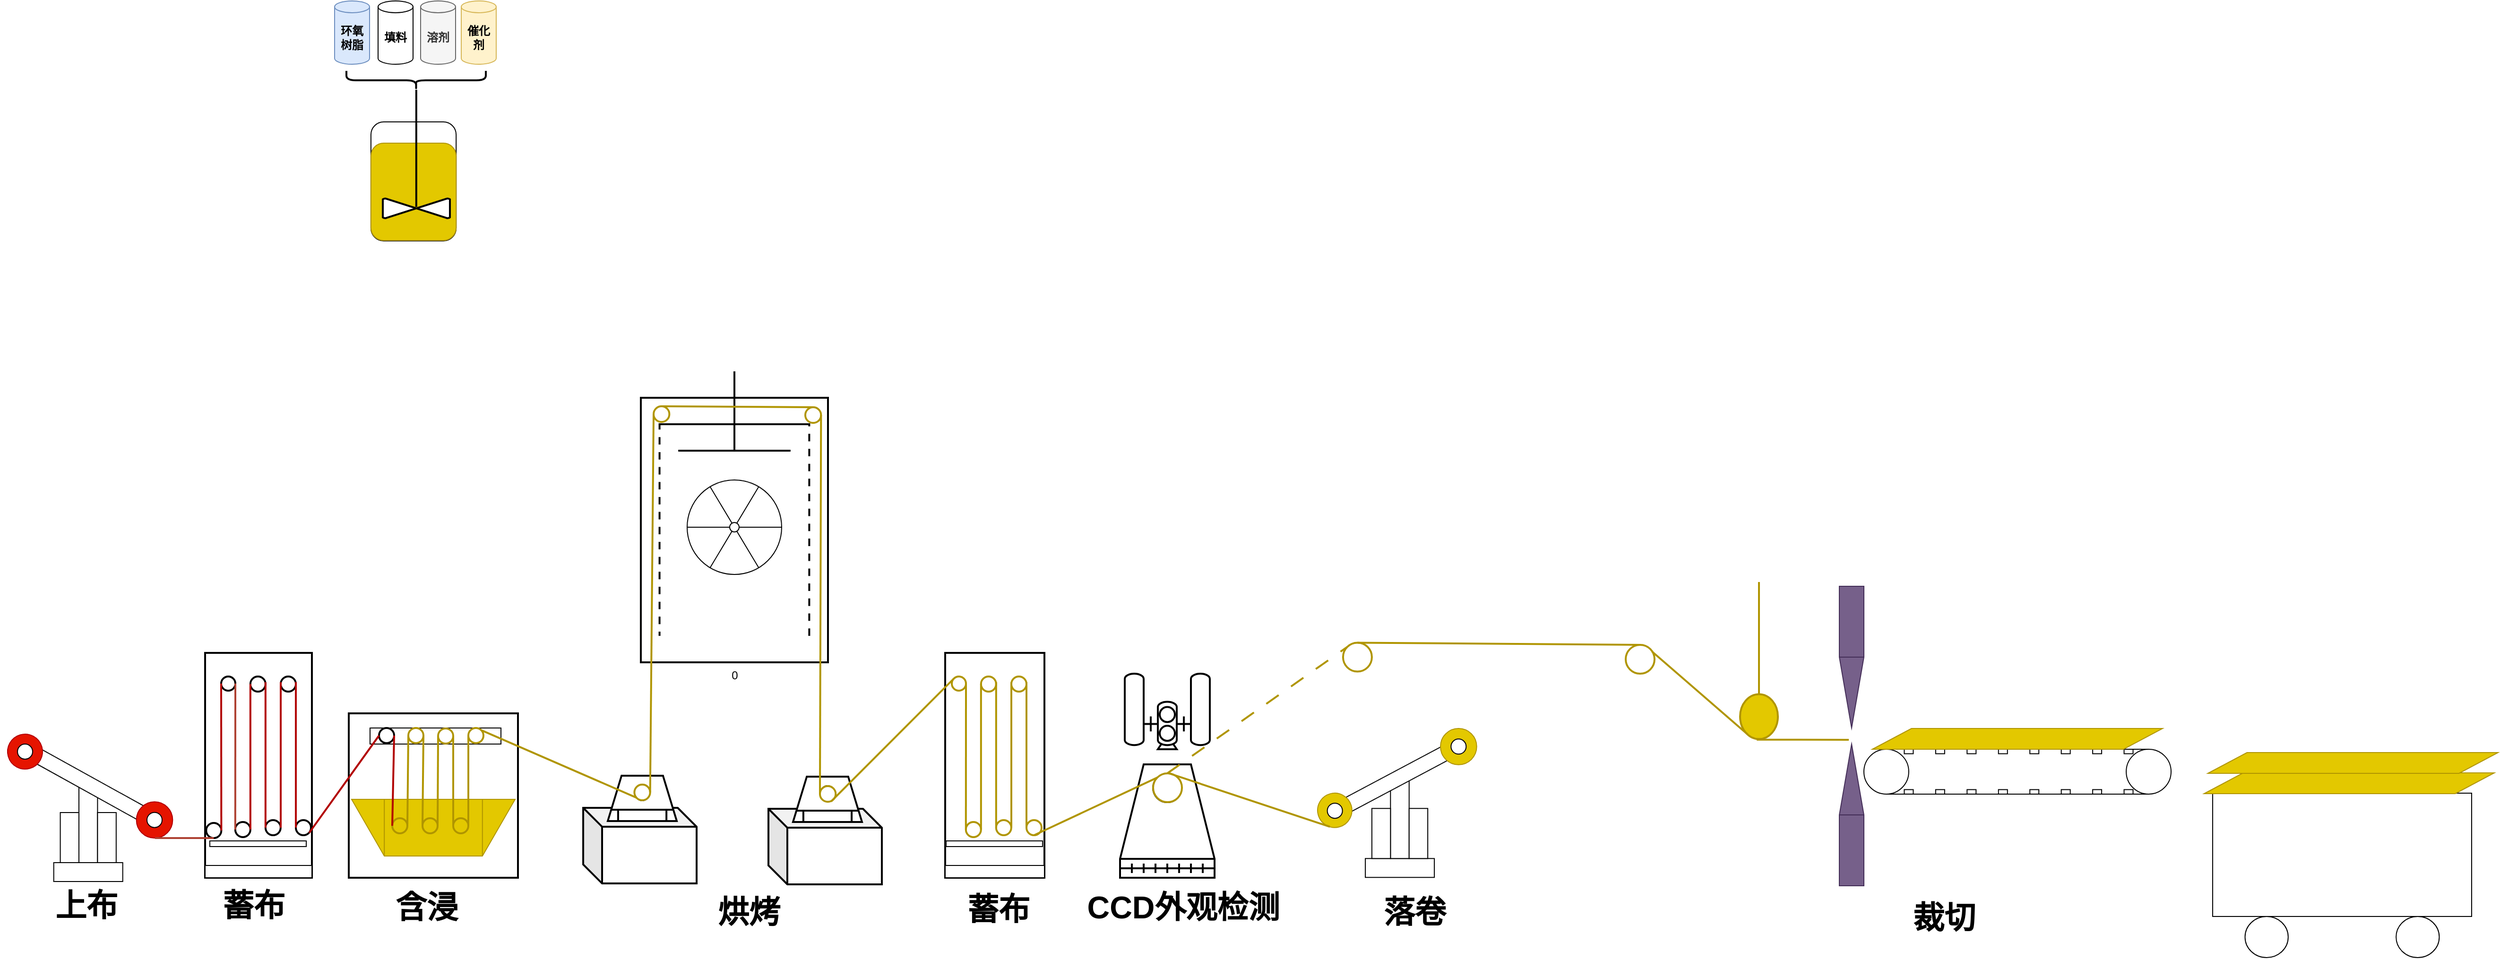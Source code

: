 <mxfile version="27.1.4">
  <diagram name="第 1 页" id="NM45Fy-Pm7l9fKpPG5w4">
    <mxGraphModel dx="2485" dy="2230" grid="0" gridSize="10" guides="1" tooltips="1" connect="1" arrows="1" fold="1" page="0" pageScale="1" pageWidth="900" pageHeight="1600" math="0" shadow="0">
      <root>
        <mxCell id="0" />
        <mxCell id="1" parent="0" />
        <mxCell id="Wi9fWY7tMc1d5rnaZym0-82" value="" style="verticalLabelPosition=bottom;verticalAlign=top;html=1;shape=mxgraph.basic.rect;fillColor2=none;strokeWidth=2;size=20;indent=5;" vertex="1" parent="1">
          <mxGeometry x="379" y="286" width="179" height="174" as="geometry" />
        </mxCell>
        <mxCell id="Wi9fWY7tMc1d5rnaZym0-72" value="" style="rounded=1;whiteSpace=wrap;html=1;direction=south;" vertex="1" parent="1">
          <mxGeometry x="402.45" y="-340" width="90.14" height="126" as="geometry" />
        </mxCell>
        <mxCell id="Wi9fWY7tMc1d5rnaZym0-1" value="&lt;b&gt;环氧树脂&lt;/b&gt;" style="shape=cylinder3;whiteSpace=wrap;html=1;boundedLbl=1;backgroundOutline=1;size=6.229;fillColor=#dae8fc;strokeColor=#6c8ebf;" vertex="1" parent="1">
          <mxGeometry x="364" y="-468" width="37" height="67" as="geometry" />
        </mxCell>
        <mxCell id="Wi9fWY7tMc1d5rnaZym0-13" value="&lt;b&gt;填料&lt;/b&gt;" style="shape=cylinder3;whiteSpace=wrap;html=1;boundedLbl=1;backgroundOutline=1;size=6.229;" vertex="1" parent="1">
          <mxGeometry x="410" y="-468" width="37" height="67" as="geometry" />
        </mxCell>
        <mxCell id="Wi9fWY7tMc1d5rnaZym0-14" value="&lt;b&gt;溶剂&lt;/b&gt;" style="shape=cylinder3;whiteSpace=wrap;html=1;boundedLbl=1;backgroundOutline=1;size=6.229;fillColor=#f5f5f5;strokeColor=#666666;fontColor=#333333;" vertex="1" parent="1">
          <mxGeometry x="455" y="-468" width="37" height="67" as="geometry" />
        </mxCell>
        <mxCell id="Wi9fWY7tMc1d5rnaZym0-15" value="&lt;b&gt;催化剂&lt;/b&gt;" style="shape=cylinder3;whiteSpace=wrap;html=1;boundedLbl=1;backgroundOutline=1;size=6.229;fillColor=#fff2cc;strokeColor=#d6b656;" vertex="1" parent="1">
          <mxGeometry x="498" y="-468" width="37" height="67" as="geometry" />
        </mxCell>
        <mxCell id="Wi9fWY7tMc1d5rnaZym0-23" value="" style="shape=curlyBracket;whiteSpace=wrap;html=1;rounded=1;labelPosition=left;verticalLabelPosition=middle;align=right;verticalAlign=middle;direction=north;strokeWidth=2;" vertex="1" parent="1">
          <mxGeometry x="376.5" y="-394" width="147.5" height="20" as="geometry" />
        </mxCell>
        <mxCell id="Wi9fWY7tMc1d5rnaZym0-24" value="" style="rounded=0;whiteSpace=wrap;html=1;" vertex="1" parent="1">
          <mxGeometry x="66.86" y="444" width="73" height="20" as="geometry" />
        </mxCell>
        <mxCell id="Wi9fWY7tMc1d5rnaZym0-25" value="" style="rounded=0;whiteSpace=wrap;html=1;" vertex="1" parent="1">
          <mxGeometry x="93.5" y="358" width="19.71" height="86" as="geometry" />
        </mxCell>
        <mxCell id="Wi9fWY7tMc1d5rnaZym0-29" value="" style="verticalLabelPosition=bottom;verticalAlign=top;html=1;shape=mxgraph.basic.plaque;dx=6;whiteSpace=wrap;rotation=29;" vertex="1" parent="1">
          <mxGeometry x="27" y="355" width="161.41" height="16" as="geometry" />
        </mxCell>
        <mxCell id="Wi9fWY7tMc1d5rnaZym0-30" value="" style="ellipse;whiteSpace=wrap;html=1;aspect=fixed;rotation=0;fillColor=#e51400;fontColor=#ffffff;strokeColor=#B20000;" vertex="1" parent="1">
          <mxGeometry x="154.32" y="379.66" width="38.34" height="38.34" as="geometry" />
        </mxCell>
        <mxCell id="Wi9fWY7tMc1d5rnaZym0-34" value="" style="ellipse;whiteSpace=wrap;html=1;aspect=fixed;rotation=29;fillColor=#e51400;fontColor=#ffffff;strokeColor=#B20000;" vertex="1" parent="1">
          <mxGeometry x="18" y="308" width="37" height="37" as="geometry" />
        </mxCell>
        <mxCell id="Wi9fWY7tMc1d5rnaZym0-35" value="" style="rounded=0;whiteSpace=wrap;html=1;" vertex="1" parent="1">
          <mxGeometry x="113.21" y="391" width="19.71" height="53" as="geometry" />
        </mxCell>
        <mxCell id="Wi9fWY7tMc1d5rnaZym0-36" value="" style="rounded=0;whiteSpace=wrap;html=1;" vertex="1" parent="1">
          <mxGeometry x="73.79" y="391" width="19.71" height="53" as="geometry" />
        </mxCell>
        <mxCell id="Wi9fWY7tMc1d5rnaZym0-37" value="" style="rounded=0;whiteSpace=wrap;html=1;strokeWidth=2;" vertex="1" parent="1">
          <mxGeometry x="227" y="222" width="113" height="238" as="geometry" />
        </mxCell>
        <mxCell id="Wi9fWY7tMc1d5rnaZym0-38" value="" style="ellipse;whiteSpace=wrap;html=1;aspect=fixed;strokeWidth=2;" vertex="1" parent="1">
          <mxGeometry x="244" y="247" width="15" height="15" as="geometry" />
        </mxCell>
        <mxCell id="Wi9fWY7tMc1d5rnaZym0-41" value="" style="ellipse;whiteSpace=wrap;html=1;aspect=fixed;strokeWidth=2;" vertex="1" parent="1">
          <mxGeometry x="228.16" y="402" width="16" height="16" as="geometry" />
        </mxCell>
        <mxCell id="Wi9fWY7tMc1d5rnaZym0-42" value="" style="ellipse;whiteSpace=wrap;html=1;aspect=fixed;strokeWidth=2;" vertex="1" parent="1">
          <mxGeometry x="258.91" y="401" width="16" height="16" as="geometry" />
        </mxCell>
        <mxCell id="Wi9fWY7tMc1d5rnaZym0-47" value="" style="endArrow=none;html=1;rounded=0;entryX=0.5;entryY=1;entryDx=0;entryDy=0;fillColor=#fad9d5;strokeColor=#ae4132;strokeWidth=2;" edge="1" parent="1" target="Wi9fWY7tMc1d5rnaZym0-41">
          <mxGeometry width="50" height="50" relative="1" as="geometry">
            <mxPoint x="174" y="418" as="sourcePoint" />
            <mxPoint x="245.5" y="418" as="targetPoint" />
          </mxGeometry>
        </mxCell>
        <mxCell id="Wi9fWY7tMc1d5rnaZym0-49" value="" style="endArrow=none;html=1;rounded=0;exitX=1;exitY=0.5;exitDx=0;exitDy=0;entryX=0;entryY=0.5;entryDx=0;entryDy=0;fillColor=#e51400;strokeColor=#B20000;strokeWidth=2;" edge="1" parent="1" source="Wi9fWY7tMc1d5rnaZym0-41" target="Wi9fWY7tMc1d5rnaZym0-38">
          <mxGeometry width="50" height="50" relative="1" as="geometry">
            <mxPoint x="329" y="344" as="sourcePoint" />
            <mxPoint x="379" y="294" as="targetPoint" />
          </mxGeometry>
        </mxCell>
        <mxCell id="Wi9fWY7tMc1d5rnaZym0-52" value="" style="endArrow=none;html=1;rounded=0;entryX=1;entryY=0.5;entryDx=0;entryDy=0;exitX=0;exitY=0.5;exitDx=0;exitDy=0;fillColor=#fad9d5;strokeColor=#ae4132;strokeWidth=2;" edge="1" parent="1" source="Wi9fWY7tMc1d5rnaZym0-42" target="Wi9fWY7tMc1d5rnaZym0-38">
          <mxGeometry width="50" height="50" relative="1" as="geometry">
            <mxPoint x="329" y="344" as="sourcePoint" />
            <mxPoint x="379" y="294" as="targetPoint" />
          </mxGeometry>
        </mxCell>
        <mxCell id="Wi9fWY7tMc1d5rnaZym0-53" value="" style="ellipse;whiteSpace=wrap;html=1;aspect=fixed;strokeWidth=2;" vertex="1" parent="1">
          <mxGeometry x="274.91" y="247" width="16" height="16" as="geometry" />
        </mxCell>
        <mxCell id="Wi9fWY7tMc1d5rnaZym0-55" value="" style="ellipse;whiteSpace=wrap;html=1;aspect=fixed;" vertex="1" parent="1">
          <mxGeometry x="165.49" y="390.83" width="16" height="16" as="geometry" />
        </mxCell>
        <mxCell id="Wi9fWY7tMc1d5rnaZym0-56" value="" style="ellipse;whiteSpace=wrap;html=1;aspect=fixed;" vertex="1" parent="1">
          <mxGeometry x="28.5" y="318.5" width="16" height="16" as="geometry" />
        </mxCell>
        <mxCell id="Wi9fWY7tMc1d5rnaZym0-59" value="" style="endArrow=none;html=1;rounded=0;entryX=1;entryY=0.5;entryDx=0;entryDy=0;exitX=0;exitY=0.5;exitDx=0;exitDy=0;fillColor=#e51400;strokeColor=#B20000;strokeWidth=2;" edge="1" parent="1">
          <mxGeometry width="50" height="50" relative="1" as="geometry">
            <mxPoint x="274.91" y="408.83" as="sourcePoint" />
            <mxPoint x="274.91" y="254.83" as="targetPoint" />
          </mxGeometry>
        </mxCell>
        <mxCell id="Wi9fWY7tMc1d5rnaZym0-60" value="" style="ellipse;whiteSpace=wrap;html=1;aspect=fixed;strokeWidth=2;" vertex="1" parent="1">
          <mxGeometry x="290.91" y="399" width="16" height="16" as="geometry" />
        </mxCell>
        <mxCell id="Wi9fWY7tMc1d5rnaZym0-61" value="" style="endArrow=none;html=1;rounded=0;entryX=1;entryY=0.5;entryDx=0;entryDy=0;exitX=0;exitY=0.5;exitDx=0;exitDy=0;fillColor=#e51400;strokeColor=#B20000;strokeWidth=2;" edge="1" parent="1">
          <mxGeometry width="50" height="50" relative="1" as="geometry">
            <mxPoint x="290.91" y="407" as="sourcePoint" />
            <mxPoint x="290.91" y="253" as="targetPoint" />
          </mxGeometry>
        </mxCell>
        <mxCell id="Wi9fWY7tMc1d5rnaZym0-62" value="" style="ellipse;whiteSpace=wrap;html=1;aspect=fixed;strokeWidth=2;" vertex="1" parent="1">
          <mxGeometry x="307" y="247" width="16" height="16" as="geometry" />
        </mxCell>
        <mxCell id="Wi9fWY7tMc1d5rnaZym0-63" value="" style="endArrow=none;html=1;rounded=0;entryX=1;entryY=0.5;entryDx=0;entryDy=0;exitX=0;exitY=0.5;exitDx=0;exitDy=0;fillColor=#e51400;strokeColor=#B20000;strokeWidth=2;" edge="1" parent="1">
          <mxGeometry width="50" height="50" relative="1" as="geometry">
            <mxPoint x="307" y="407" as="sourcePoint" />
            <mxPoint x="307" y="253" as="targetPoint" />
          </mxGeometry>
        </mxCell>
        <mxCell id="Wi9fWY7tMc1d5rnaZym0-64" value="" style="ellipse;whiteSpace=wrap;html=1;aspect=fixed;strokeWidth=2;" vertex="1" parent="1">
          <mxGeometry x="323" y="399" width="16" height="16" as="geometry" />
        </mxCell>
        <mxCell id="Wi9fWY7tMc1d5rnaZym0-65" value="" style="endArrow=none;html=1;rounded=0;entryX=1;entryY=0.5;entryDx=0;entryDy=0;exitX=0;exitY=0.5;exitDx=0;exitDy=0;fillColor=#e51400;strokeColor=#B20000;strokeWidth=2;" edge="1" parent="1">
          <mxGeometry width="50" height="50" relative="1" as="geometry">
            <mxPoint x="323" y="406.83" as="sourcePoint" />
            <mxPoint x="323" y="252.83" as="targetPoint" />
          </mxGeometry>
        </mxCell>
        <mxCell id="Wi9fWY7tMc1d5rnaZym0-66" value="" style="rounded=0;whiteSpace=wrap;html=1;" vertex="1" parent="1">
          <mxGeometry x="232" y="421" width="102" height="6" as="geometry" />
        </mxCell>
        <mxCell id="Wi9fWY7tMc1d5rnaZym0-67" value="" style="rounded=0;whiteSpace=wrap;html=1;" vertex="1" parent="1">
          <mxGeometry x="227" y="447" width="113" height="13" as="geometry" />
        </mxCell>
        <mxCell id="Wi9fWY7tMc1d5rnaZym0-73" value="" style="rounded=1;whiteSpace=wrap;html=1;direction=south;fillColor=#e3c800;fontColor=#000000;strokeColor=#B09500;" vertex="1" parent="1">
          <mxGeometry x="402.45" y="-317.5" width="90.14" height="103" as="geometry" />
        </mxCell>
        <mxCell id="Wi9fWY7tMc1d5rnaZym0-20" value="" style="verticalLabelPosition=bottom;verticalAlign=top;html=1;shape=mxgraph.flowchart.collate;direction=south;strokeWidth=2;" vertex="1" parent="1">
          <mxGeometry x="415.02" y="-259" width="71" height="21" as="geometry" />
        </mxCell>
        <mxCell id="Wi9fWY7tMc1d5rnaZym0-17" value="" style="line;strokeWidth=2;direction=south;html=1;" vertex="1" parent="1">
          <mxGeometry x="445.25" y="-374" width="10.34" height="124" as="geometry" />
        </mxCell>
        <mxCell id="Wi9fWY7tMc1d5rnaZym0-81" value="" style="verticalLabelPosition=bottom;align=center;dashed=0;html=1;verticalAlign=top;shape=mxgraph.pid.crushers_grinding.crusher;fillColor=#e3c800;fontColor=#000000;strokeColor=#B09500;" vertex="1" parent="1">
          <mxGeometry x="382" y="377" width="173" height="60" as="geometry" />
        </mxCell>
        <mxCell id="Wi9fWY7tMc1d5rnaZym0-83" value="" style="verticalLabelPosition=bottom;verticalAlign=top;html=1;shape=mxgraph.basic.rect;fillColor2=none;strokeWidth=1;size=20;indent=5;" vertex="1" parent="1">
          <mxGeometry x="401.5" y="301.5" width="138.5" height="17" as="geometry" />
        </mxCell>
        <mxCell id="Wi9fWY7tMc1d5rnaZym0-84" value="" style="ellipse;whiteSpace=wrap;html=1;aspect=fixed;strokeWidth=2;" vertex="1" parent="1">
          <mxGeometry x="411" y="301.5" width="16" height="16" as="geometry" />
        </mxCell>
        <mxCell id="Wi9fWY7tMc1d5rnaZym0-85" value="" style="ellipse;whiteSpace=wrap;html=1;aspect=fixed;strokeWidth=2;strokeColor=light-dark(#b09500, #ededed);align=center;verticalAlign=middle;fontFamily=Helvetica;fontSize=12;fontColor=default;fillColor=default;" vertex="1" parent="1">
          <mxGeometry x="442" y="301.5" width="16" height="16" as="geometry" />
        </mxCell>
        <mxCell id="Wi9fWY7tMc1d5rnaZym0-87" value="" style="ellipse;whiteSpace=wrap;html=1;aspect=fixed;strokeWidth=2;strokeColor=light-dark(#b09500, #ededed);" vertex="1" parent="1">
          <mxGeometry x="473.5" y="302" width="16" height="16" as="geometry" />
        </mxCell>
        <mxCell id="Wi9fWY7tMc1d5rnaZym0-88" value="" style="ellipse;whiteSpace=wrap;html=1;aspect=fixed;strokeWidth=2;fillColor=default;strokeColor=light-dark(#b09500, #ededed);align=center;verticalAlign=middle;fontFamily=Helvetica;fontSize=12;fontColor=default;" vertex="1" parent="1">
          <mxGeometry x="505.5" y="301.5" width="16" height="16" as="geometry" />
        </mxCell>
        <mxCell id="Wi9fWY7tMc1d5rnaZym0-89" value="" style="endArrow=none;html=1;rounded=0;exitX=0.975;exitY=0.8;exitDx=0;exitDy=0;entryX=0;entryY=0.5;entryDx=0;entryDy=0;exitPerimeter=0;fillColor=#e51400;strokeColor=#B20000;strokeWidth=2;" edge="1" parent="1" source="Wi9fWY7tMc1d5rnaZym0-37" target="Wi9fWY7tMc1d5rnaZym0-84">
          <mxGeometry width="50" height="50" relative="1" as="geometry">
            <mxPoint x="534" y="297" as="sourcePoint" />
            <mxPoint x="584" y="247" as="targetPoint" />
          </mxGeometry>
        </mxCell>
        <mxCell id="Wi9fWY7tMc1d5rnaZym0-90" value="" style="ellipse;whiteSpace=wrap;html=1;aspect=fixed;fillColor=#e3c800;fontColor=#000000;strokeColor=#B09500;strokeWidth=2;" vertex="1" parent="1">
          <mxGeometry x="425" y="397" width="16" height="16" as="geometry" />
        </mxCell>
        <mxCell id="Wi9fWY7tMc1d5rnaZym0-91" value="" style="endArrow=none;html=1;rounded=0;entryX=1;entryY=0.5;entryDx=0;entryDy=0;fillColor=#e51400;strokeColor=#B20000;strokeWidth=2;" edge="1" parent="1" target="Wi9fWY7tMc1d5rnaZym0-84">
          <mxGeometry width="50" height="50" relative="1" as="geometry">
            <mxPoint x="425" y="405" as="sourcePoint" />
            <mxPoint x="444" y="328" as="targetPoint" />
          </mxGeometry>
        </mxCell>
        <mxCell id="Wi9fWY7tMc1d5rnaZym0-92" value="" style="endArrow=none;html=1;rounded=0;entryX=0;entryY=0.5;entryDx=0;entryDy=0;exitX=1;exitY=0.5;exitDx=0;exitDy=0;fillColor=#e3c800;strokeColor=#B09500;strokeWidth=2;" edge="1" parent="1" source="Wi9fWY7tMc1d5rnaZym0-90" target="Wi9fWY7tMc1d5rnaZym0-85">
          <mxGeometry width="50" height="50" relative="1" as="geometry">
            <mxPoint x="422" y="452" as="sourcePoint" />
            <mxPoint x="424" y="353" as="targetPoint" />
          </mxGeometry>
        </mxCell>
        <mxCell id="Wi9fWY7tMc1d5rnaZym0-93" value="" style="ellipse;whiteSpace=wrap;html=1;aspect=fixed;fillColor=#e3c800;fontColor=#000000;strokeColor=#B09500;strokeWidth=2;" vertex="1" parent="1">
          <mxGeometry x="457" y="397" width="16" height="16" as="geometry" />
        </mxCell>
        <mxCell id="Wi9fWY7tMc1d5rnaZym0-94" value="" style="endArrow=none;html=1;rounded=0;entryX=0;entryY=0.5;entryDx=0;entryDy=0;exitX=1;exitY=0.5;exitDx=0;exitDy=0;fillColor=#e3c800;strokeColor=#B09500;strokeWidth=2;" edge="1" parent="1">
          <mxGeometry width="50" height="50" relative="1" as="geometry">
            <mxPoint x="457" y="404" as="sourcePoint" />
            <mxPoint x="458" y="309" as="targetPoint" />
          </mxGeometry>
        </mxCell>
        <mxCell id="Wi9fWY7tMc1d5rnaZym0-95" value="" style="endArrow=none;html=1;rounded=0;entryX=0;entryY=0.5;entryDx=0;entryDy=0;exitX=1;exitY=0.5;exitDx=0;exitDy=0;fillColor=#e3c800;strokeColor=#B09500;strokeWidth=2;" edge="1" parent="1" source="Wi9fWY7tMc1d5rnaZym0-93" target="Wi9fWY7tMc1d5rnaZym0-87">
          <mxGeometry width="50" height="50" relative="1" as="geometry">
            <mxPoint x="473.5" y="405" as="sourcePoint" />
            <mxPoint x="474.5" y="310" as="targetPoint" />
          </mxGeometry>
        </mxCell>
        <mxCell id="Wi9fWY7tMc1d5rnaZym0-96" value="" style="ellipse;whiteSpace=wrap;html=1;aspect=fixed;fillColor=#e3c800;fontColor=#000000;strokeColor=#B09500;strokeWidth=2;" vertex="1" parent="1">
          <mxGeometry x="489.5" y="397" width="16" height="16" as="geometry" />
        </mxCell>
        <mxCell id="Wi9fWY7tMc1d5rnaZym0-97" value="" style="endArrow=none;html=1;rounded=0;exitX=0;exitY=0.5;exitDx=0;exitDy=0;fillColor=#e3c800;strokeColor=#B09500;strokeWidth=2;entryX=1;entryY=0.5;entryDx=0;entryDy=0;" edge="1" parent="1" source="Wi9fWY7tMc1d5rnaZym0-96" target="Wi9fWY7tMc1d5rnaZym0-87">
          <mxGeometry width="50" height="50" relative="1" as="geometry">
            <mxPoint x="489.5" y="403" as="sourcePoint" />
            <mxPoint x="490" y="309" as="targetPoint" />
          </mxGeometry>
        </mxCell>
        <mxCell id="Wi9fWY7tMc1d5rnaZym0-98" value="" style="endArrow=none;html=1;rounded=0;exitX=1;exitY=0.5;exitDx=0;exitDy=0;fillColor=#e3c800;strokeColor=#B09500;strokeWidth=2;entryX=0;entryY=0.5;entryDx=0;entryDy=0;" edge="1" parent="1" source="Wi9fWY7tMc1d5rnaZym0-96" target="Wi9fWY7tMc1d5rnaZym0-88">
          <mxGeometry width="50" height="50" relative="1" as="geometry">
            <mxPoint x="508" y="403" as="sourcePoint" />
            <mxPoint x="508" y="308" as="targetPoint" />
          </mxGeometry>
        </mxCell>
        <mxCell id="Wi9fWY7tMc1d5rnaZym0-104" value="" style="shape=cube;whiteSpace=wrap;html=1;boundedLbl=1;backgroundOutline=1;darkOpacity=0.05;darkOpacity2=0.1;strokeWidth=2;" vertex="1" parent="1">
          <mxGeometry x="627.02" y="386" width="120" height="80" as="geometry" />
        </mxCell>
        <mxCell id="Wi9fWY7tMc1d5rnaZym0-103" value="" style="shape=mxgraph.pid.shaping_machines.pelletizing_disc;html=1;pointerEvents=1;align=center;verticalLabelPosition=bottom;verticalAlign=top;dashed=0;strokeWidth=2;" vertex="1" parent="1">
          <mxGeometry x="653.02" y="352" width="73" height="48" as="geometry" />
        </mxCell>
        <mxCell id="Wi9fWY7tMc1d5rnaZym0-105" value="" style="endArrow=none;html=1;rounded=0;exitX=1;exitY=0;exitDx=0;exitDy=0;entryX=0.429;entryY=0.493;entryDx=0;entryDy=0;entryPerimeter=0;strokeWidth=2;fillColor=#e3c800;strokeColor=#B09500;" edge="1" parent="1" source="Wi9fWY7tMc1d5rnaZym0-88" target="Wi9fWY7tMc1d5rnaZym0-103">
          <mxGeometry width="50" height="50" relative="1" as="geometry">
            <mxPoint x="598" y="331" as="sourcePoint" />
            <mxPoint x="648" y="281" as="targetPoint" />
          </mxGeometry>
        </mxCell>
        <mxCell id="Wi9fWY7tMc1d5rnaZym0-106" value="" style="ellipse;whiteSpace=wrap;html=1;aspect=fixed;strokeWidth=2;fillColor=default;strokeColor=light-dark(#b09500, #ededed);align=center;verticalAlign=middle;fontFamily=Helvetica;fontSize=12;fontColor=default;" vertex="1" parent="1">
          <mxGeometry x="681.19" y="361.34" width="16.66" height="16.66" as="geometry" />
        </mxCell>
        <mxCell id="Wi9fWY7tMc1d5rnaZym0-107" value="0" style="shape=mxgraph.pid.centrifuges.centrifuge_(pusher);html=1;pointerEvents=1;align=center;verticalLabelPosition=bottom;verticalAlign=top;dashed=0;direction=south;strokeWidth=2;" vertex="1" parent="1">
          <mxGeometry x="688" y="-76" width="198" height="308" as="geometry" />
        </mxCell>
        <mxCell id="Wi9fWY7tMc1d5rnaZym0-111" value="" style="shape=cube;whiteSpace=wrap;html=1;boundedLbl=1;backgroundOutline=1;darkOpacity=0.05;darkOpacity2=0.1;strokeWidth=2;" vertex="1" parent="1">
          <mxGeometry x="823" y="387" width="120" height="80" as="geometry" />
        </mxCell>
        <mxCell id="Wi9fWY7tMc1d5rnaZym0-112" value="" style="shape=mxgraph.pid.shaping_machines.pelletizing_disc;html=1;pointerEvents=1;align=center;verticalLabelPosition=bottom;verticalAlign=top;dashed=0;strokeWidth=2;" vertex="1" parent="1">
          <mxGeometry x="849" y="353" width="73" height="48" as="geometry" />
        </mxCell>
        <mxCell id="Wi9fWY7tMc1d5rnaZym0-113" value="" style="ellipse;whiteSpace=wrap;html=1;aspect=fixed;strokeWidth=2;fillColor=default;strokeColor=light-dark(#b09500, #ededed);align=center;verticalAlign=middle;fontFamily=Helvetica;fontSize=12;fontColor=default;" vertex="1" parent="1">
          <mxGeometry x="877.5" y="363" width="16.66" height="16.66" as="geometry" />
        </mxCell>
        <mxCell id="Wi9fWY7tMc1d5rnaZym0-115" value="" style="ellipse;whiteSpace=wrap;html=1;aspect=fixed;strokeWidth=2;fillColor=default;strokeColor=light-dark(#b09500, #ededed);align=center;verticalAlign=middle;fontFamily=Helvetica;fontSize=12;fontColor=default;" vertex="1" parent="1">
          <mxGeometry x="701.52" y="-39" width="16.66" height="16.66" as="geometry" />
        </mxCell>
        <mxCell id="Wi9fWY7tMc1d5rnaZym0-116" value="" style="ellipse;whiteSpace=wrap;html=1;aspect=fixed;strokeWidth=2;fillColor=default;strokeColor=light-dark(#b09500, #ededed);align=center;verticalAlign=middle;fontFamily=Helvetica;fontSize=12;fontColor=default;" vertex="1" parent="1">
          <mxGeometry x="862" y="-38" width="16.66" height="16.66" as="geometry" />
        </mxCell>
        <mxCell id="Wi9fWY7tMc1d5rnaZym0-117" value="" style="endArrow=none;html=1;rounded=0;entryX=0;entryY=0.5;entryDx=0;entryDy=0;exitX=1;exitY=0.5;exitDx=0;exitDy=0;strokeWidth=2;fillColor=#e3c800;strokeColor=#B09500;" edge="1" parent="1" source="Wi9fWY7tMc1d5rnaZym0-106" target="Wi9fWY7tMc1d5rnaZym0-115">
          <mxGeometry width="50" height="50" relative="1" as="geometry">
            <mxPoint x="671" y="159" as="sourcePoint" />
            <mxPoint x="681.52" y="-30.67" as="targetPoint" />
          </mxGeometry>
        </mxCell>
        <mxCell id="Wi9fWY7tMc1d5rnaZym0-118" value="" style="shape=mxgraph.pid.feeders.proportional_feeder_(rotary_valve);html=1;pointerEvents=1;align=center;verticalLabelPosition=bottom;verticalAlign=top;dashed=0;" vertex="1" parent="1">
          <mxGeometry x="737" y="39" width="100" height="100" as="geometry" />
        </mxCell>
        <mxCell id="Wi9fWY7tMc1d5rnaZym0-119" value="" style="endArrow=none;html=1;rounded=0;exitX=0.124;exitY=0.912;exitDx=0;exitDy=0;exitPerimeter=0;strokeWidth=2;fillColor=#e3c800;strokeColor=#B09500;entryX=0.5;entryY=0;entryDx=0;entryDy=0;" edge="1" parent="1" target="Wi9fWY7tMc1d5rnaZym0-116">
          <mxGeometry width="50" height="50" relative="1" as="geometry">
            <mxPoint x="709.996" y="-38.998" as="sourcePoint" />
            <mxPoint x="900" y="-37" as="targetPoint" />
          </mxGeometry>
        </mxCell>
        <mxCell id="Wi9fWY7tMc1d5rnaZym0-121" value="" style="endArrow=none;html=1;rounded=0;entryX=1;entryY=0.5;entryDx=0;entryDy=0;strokeWidth=2;exitX=0;exitY=0.5;exitDx=0;exitDy=0;fillColor=#e3c800;strokeColor=#B09500;" edge="1" parent="1" source="Wi9fWY7tMc1d5rnaZym0-113" target="Wi9fWY7tMc1d5rnaZym0-116">
          <mxGeometry width="50" height="50" relative="1" as="geometry">
            <mxPoint x="875" y="260" as="sourcePoint" />
            <mxPoint x="951" y="88" as="targetPoint" />
          </mxGeometry>
        </mxCell>
        <mxCell id="Wi9fWY7tMc1d5rnaZym0-122" value="" style="rounded=0;whiteSpace=wrap;html=1;strokeWidth=2;" vertex="1" parent="1">
          <mxGeometry x="1010" y="222" width="105" height="238" as="geometry" />
        </mxCell>
        <mxCell id="Wi9fWY7tMc1d5rnaZym0-123" value="" style="ellipse;whiteSpace=wrap;html=1;aspect=fixed;strokeWidth=2;strokeColor=light-dark(#b09500, #ededed);align=center;verticalAlign=middle;fontFamily=Helvetica;fontSize=12;fontColor=default;fillColor=default;" vertex="1" parent="1">
          <mxGeometry x="1017" y="247" width="15" height="15" as="geometry" />
        </mxCell>
        <mxCell id="Wi9fWY7tMc1d5rnaZym0-125" value="" style="ellipse;whiteSpace=wrap;html=1;aspect=fixed;strokeWidth=2;strokeColor=light-dark(#b09500, #ededed);align=center;verticalAlign=middle;fontFamily=Helvetica;fontSize=12;fontColor=default;fillColor=default;" vertex="1" parent="1">
          <mxGeometry x="1031.91" y="401" width="16" height="16" as="geometry" />
        </mxCell>
        <mxCell id="Wi9fWY7tMc1d5rnaZym0-127" value="" style="endArrow=none;html=1;rounded=0;entryX=1;entryY=0.5;entryDx=0;entryDy=0;exitX=0;exitY=0.5;exitDx=0;exitDy=0;fillColor=#e3c800;strokeColor=#B09500;strokeWidth=2;" edge="1" parent="1" source="Wi9fWY7tMc1d5rnaZym0-125" target="Wi9fWY7tMc1d5rnaZym0-123">
          <mxGeometry width="50" height="50" relative="1" as="geometry">
            <mxPoint x="1102" y="344" as="sourcePoint" />
            <mxPoint x="1152" y="294" as="targetPoint" />
          </mxGeometry>
        </mxCell>
        <mxCell id="Wi9fWY7tMc1d5rnaZym0-128" value="" style="ellipse;whiteSpace=wrap;html=1;aspect=fixed;strokeWidth=2;strokeColor=light-dark(#b09500, #ededed);align=center;verticalAlign=middle;fontFamily=Helvetica;fontSize=12;fontColor=default;fillColor=default;" vertex="1" parent="1">
          <mxGeometry x="1047.91" y="247" width="16" height="16" as="geometry" />
        </mxCell>
        <mxCell id="Wi9fWY7tMc1d5rnaZym0-129" value="" style="endArrow=none;html=1;rounded=0;entryX=1;entryY=0.5;entryDx=0;entryDy=0;exitX=0;exitY=0.5;exitDx=0;exitDy=0;fillColor=#e3c800;strokeColor=#B09500;strokeWidth=2;" edge="1" parent="1">
          <mxGeometry width="50" height="50" relative="1" as="geometry">
            <mxPoint x="1047.91" y="408.83" as="sourcePoint" />
            <mxPoint x="1047.91" y="254.83" as="targetPoint" />
          </mxGeometry>
        </mxCell>
        <mxCell id="Wi9fWY7tMc1d5rnaZym0-130" value="" style="ellipse;whiteSpace=wrap;html=1;aspect=fixed;strokeWidth=2;strokeColor=light-dark(#b09500, #ededed);align=center;verticalAlign=middle;fontFamily=Helvetica;fontSize=12;fontColor=default;fillColor=default;" vertex="1" parent="1">
          <mxGeometry x="1063.91" y="399" width="16" height="16" as="geometry" />
        </mxCell>
        <mxCell id="Wi9fWY7tMc1d5rnaZym0-131" value="" style="endArrow=none;html=1;rounded=0;entryX=1;entryY=0.5;entryDx=0;entryDy=0;exitX=0;exitY=0.5;exitDx=0;exitDy=0;fillColor=#e3c800;strokeColor=#B09500;strokeWidth=2;" edge="1" parent="1">
          <mxGeometry width="50" height="50" relative="1" as="geometry">
            <mxPoint x="1063.91" y="407" as="sourcePoint" />
            <mxPoint x="1063.91" y="253" as="targetPoint" />
          </mxGeometry>
        </mxCell>
        <mxCell id="Wi9fWY7tMc1d5rnaZym0-132" value="" style="ellipse;whiteSpace=wrap;html=1;aspect=fixed;strokeWidth=2;strokeColor=light-dark(#b09500, #ededed);align=center;verticalAlign=middle;fontFamily=Helvetica;fontSize=12;fontColor=default;fillColor=default;" vertex="1" parent="1">
          <mxGeometry x="1080" y="247" width="16" height="16" as="geometry" />
        </mxCell>
        <mxCell id="Wi9fWY7tMc1d5rnaZym0-133" value="" style="endArrow=none;html=1;rounded=0;entryX=1;entryY=0.5;entryDx=0;entryDy=0;exitX=0;exitY=0.5;exitDx=0;exitDy=0;fillColor=#e3c800;strokeColor=#B09500;strokeWidth=2;" edge="1" parent="1">
          <mxGeometry width="50" height="50" relative="1" as="geometry">
            <mxPoint x="1080" y="407" as="sourcePoint" />
            <mxPoint x="1080" y="253" as="targetPoint" />
          </mxGeometry>
        </mxCell>
        <mxCell id="Wi9fWY7tMc1d5rnaZym0-134" value="" style="ellipse;whiteSpace=wrap;html=1;aspect=fixed;strokeWidth=2;strokeColor=light-dark(#b09500, #ededed);align=center;verticalAlign=middle;fontFamily=Helvetica;fontSize=12;fontColor=default;fillColor=default;" vertex="1" parent="1">
          <mxGeometry x="1096" y="399" width="16" height="16" as="geometry" />
        </mxCell>
        <mxCell id="Wi9fWY7tMc1d5rnaZym0-135" value="" style="endArrow=none;html=1;rounded=0;entryX=1;entryY=0.5;entryDx=0;entryDy=0;exitX=0;exitY=0.5;exitDx=0;exitDy=0;fillColor=#e3c800;strokeColor=#B09500;strokeWidth=2;" edge="1" parent="1">
          <mxGeometry width="50" height="50" relative="1" as="geometry">
            <mxPoint x="1096" y="406.83" as="sourcePoint" />
            <mxPoint x="1096" y="252.83" as="targetPoint" />
          </mxGeometry>
        </mxCell>
        <mxCell id="Wi9fWY7tMc1d5rnaZym0-136" value="" style="rounded=0;whiteSpace=wrap;html=1;" vertex="1" parent="1">
          <mxGeometry x="1011" y="421" width="102" height="6" as="geometry" />
        </mxCell>
        <mxCell id="Wi9fWY7tMc1d5rnaZym0-137" value="" style="rounded=0;whiteSpace=wrap;html=1;" vertex="1" parent="1">
          <mxGeometry x="1010" y="447" width="105" height="13" as="geometry" />
        </mxCell>
        <mxCell id="Wi9fWY7tMc1d5rnaZym0-139" value="" style="endArrow=none;html=1;rounded=0;exitX=0.552;exitY=0.547;exitDx=0;exitDy=0;exitPerimeter=0;entryX=0;entryY=0;entryDx=0;entryDy=0;strokeWidth=2;fillColor=#e3c800;strokeColor=#B09500;" edge="1" parent="1" source="Wi9fWY7tMc1d5rnaZym0-112" target="Wi9fWY7tMc1d5rnaZym0-123">
          <mxGeometry width="50" height="50" relative="1" as="geometry">
            <mxPoint x="928" y="354" as="sourcePoint" />
            <mxPoint x="978" y="304" as="targetPoint" />
          </mxGeometry>
        </mxCell>
        <mxCell id="Wi9fWY7tMc1d5rnaZym0-140" value="" style="verticalLabelPosition=bottom;outlineConnect=0;align=center;dashed=0;html=1;verticalAlign=top;shape=mxgraph.pid.compressors.compressor_and_silencers;pointerEvents=1;strokeWidth=2;" vertex="1" parent="1">
          <mxGeometry x="1200" y="244" width="90" height="80" as="geometry" />
        </mxCell>
        <mxCell id="Wi9fWY7tMc1d5rnaZym0-141" value="" style="verticalLabelPosition=bottom;outlineConnect=0;align=center;dashed=0;html=1;verticalAlign=top;shape=mxgraph.pid.misc.cooling_tower_(dry,_induced_draught);strokeWidth=2;" vertex="1" parent="1">
          <mxGeometry x="1195" y="340" width="100" height="120" as="geometry" />
        </mxCell>
        <mxCell id="Wi9fWY7tMc1d5rnaZym0-147" value="" style="rounded=0;whiteSpace=wrap;html=1;" vertex="1" parent="1">
          <mxGeometry x="1454.509" y="439.649" width="73" height="20" as="geometry" />
        </mxCell>
        <mxCell id="Wi9fWY7tMc1d5rnaZym0-148" value="" style="rounded=0;whiteSpace=wrap;html=1;" vertex="1" parent="1">
          <mxGeometry x="1481.149" y="353.649" width="19.71" height="86" as="geometry" />
        </mxCell>
        <mxCell id="Wi9fWY7tMc1d5rnaZym0-149" value="" style="verticalLabelPosition=bottom;verticalAlign=top;html=1;shape=mxgraph.basic.plaque;dx=6;whiteSpace=wrap;rotation=332;" vertex="1" parent="1">
          <mxGeometry x="1407.729" y="346.999" width="161.41" height="16" as="geometry" />
        </mxCell>
        <mxCell id="Wi9fWY7tMc1d5rnaZym0-150" value="" style="ellipse;whiteSpace=wrap;html=1;aspect=fixed;rotation=0;fillColor=#e3c800;fontColor=#000000;strokeColor=#B09500;" vertex="1" parent="1">
          <mxGeometry x="1533.999" y="301.999" width="38.34" height="38.34" as="geometry" />
        </mxCell>
        <mxCell id="Wi9fWY7tMc1d5rnaZym0-151" value="" style="ellipse;whiteSpace=wrap;html=1;aspect=fixed;rotation=29;fillColor=#e3c800;fontColor=#000000;strokeColor=#B09500;" vertex="1" parent="1">
          <mxGeometry x="1404" y="370.48" width="36.35" height="36.35" as="geometry" />
        </mxCell>
        <mxCell id="Wi9fWY7tMc1d5rnaZym0-152" value="" style="rounded=0;whiteSpace=wrap;html=1;" vertex="1" parent="1">
          <mxGeometry x="1500.859" y="386.649" width="19.71" height="53" as="geometry" />
        </mxCell>
        <mxCell id="Wi9fWY7tMc1d5rnaZym0-153" value="" style="rounded=0;whiteSpace=wrap;html=1;" vertex="1" parent="1">
          <mxGeometry x="1461.439" y="386.649" width="19.71" height="53" as="geometry" />
        </mxCell>
        <mxCell id="Wi9fWY7tMc1d5rnaZym0-154" value="" style="ellipse;whiteSpace=wrap;html=1;aspect=fixed;" vertex="1" parent="1">
          <mxGeometry x="1545.169" y="313.169" width="16" height="16" as="geometry" />
        </mxCell>
        <mxCell id="Wi9fWY7tMc1d5rnaZym0-155" value="" style="ellipse;whiteSpace=wrap;html=1;aspect=fixed;" vertex="1" parent="1">
          <mxGeometry x="1414.299" y="381.099" width="16" height="16" as="geometry" />
        </mxCell>
        <mxCell id="Wi9fWY7tMc1d5rnaZym0-156" value="" style="endArrow=none;html=1;rounded=0;strokeWidth=2;fillColor=#e3c800;strokeColor=#B09500;" edge="1" parent="1">
          <mxGeometry width="50" height="50" relative="1" as="geometry">
            <mxPoint x="1104" y="415" as="sourcePoint" />
            <mxPoint x="1235" y="353.659" as="targetPoint" />
          </mxGeometry>
        </mxCell>
        <mxCell id="Wi9fWY7tMc1d5rnaZym0-157" value="" style="ellipse;whiteSpace=wrap;html=1;aspect=fixed;strokeWidth=2;strokeColor=light-dark(#b09500, #ededed);align=center;verticalAlign=middle;fontFamily=Helvetica;fontSize=12;fontColor=default;fillColor=default;" vertex="1" parent="1">
          <mxGeometry x="1230" y="349.5" width="30.5" height="30.5" as="geometry" />
        </mxCell>
        <mxCell id="Wi9fWY7tMc1d5rnaZym0-158" value="" style="endArrow=none;html=1;rounded=0;exitX=0.547;exitY=-0.001;exitDx=0;exitDy=0;exitPerimeter=0;strokeWidth=2;fillColor=#e3c800;strokeColor=#B09500;" edge="1" parent="1" source="Wi9fWY7tMc1d5rnaZym0-157">
          <mxGeometry width="50" height="50" relative="1" as="geometry">
            <mxPoint x="1228" y="403" as="sourcePoint" />
            <mxPoint x="1417" y="406" as="targetPoint" />
          </mxGeometry>
        </mxCell>
        <mxCell id="Wi9fWY7tMc1d5rnaZym0-162" value="" style="verticalLabelPosition=bottom;outlineConnect=0;align=center;dashed=0;html=1;verticalAlign=top;shape=mxgraph.pid2misc.conveyor" vertex="1" parent="1">
          <mxGeometry x="1982" y="324" width="325" height="47.46" as="geometry" />
        </mxCell>
        <mxCell id="Wi9fWY7tMc1d5rnaZym0-164" value="" style="verticalLabelPosition=bottom;align=center;dashed=0;html=1;verticalAlign=top;shape=mxgraph.pid.fittings.open_disc;direction=west;strokeWidth=2;fillColor=#e3c800;fontColor=#000000;strokeColor=#B09500;" vertex="1" parent="1">
          <mxGeometry x="1851" y="147" width="40" height="166.17" as="geometry" />
        </mxCell>
        <mxCell id="Wi9fWY7tMc1d5rnaZym0-169" value="" style="verticalLabelPosition=bottom;align=center;dashed=0;html=1;verticalAlign=top;shape=mxgraph.pid.piping.exhaust_head;fillColor=#76608a;fontColor=#ffffff;strokeColor=#432D57;" vertex="1" parent="1">
          <mxGeometry x="1956" y="151.5" width="26" height="150" as="geometry" />
        </mxCell>
        <mxCell id="Wi9fWY7tMc1d5rnaZym0-170" value="" style="verticalLabelPosition=bottom;align=center;dashed=0;html=1;verticalAlign=top;shape=mxgraph.pid.piping.exhaust_head;fillColor=#76608a;fontColor=#ffffff;strokeColor=#432D57;direction=west;" vertex="1" parent="1">
          <mxGeometry x="1956" y="318.5" width="26" height="150" as="geometry" />
        </mxCell>
        <mxCell id="Wi9fWY7tMc1d5rnaZym0-171" value="" style="ellipse;whiteSpace=wrap;html=1;aspect=fixed;strokeWidth=2;strokeColor=light-dark(#b09500, #ededed);align=center;verticalAlign=middle;fontFamily=Helvetica;fontSize=12;fontColor=default;fillColor=default;" vertex="1" parent="1">
          <mxGeometry x="1430.94" y="211.25" width="30.5" height="30.5" as="geometry" />
        </mxCell>
        <mxCell id="Wi9fWY7tMc1d5rnaZym0-172" value="" style="ellipse;whiteSpace=wrap;html=1;aspect=fixed;strokeWidth=2;strokeColor=light-dark(#b09500, #ededed);align=center;verticalAlign=middle;fontFamily=Helvetica;fontSize=12;fontColor=default;fillColor=default;" vertex="1" parent="1">
          <mxGeometry x="1730" y="213.5" width="30.5" height="30.5" as="geometry" />
        </mxCell>
        <mxCell id="Wi9fWY7tMc1d5rnaZym0-174" value="" style="endArrow=none;html=1;rounded=0;strokeWidth=2;fillColor=#e3c800;strokeColor=#B09500;entryX=0;entryY=0;entryDx=0;entryDy=0;dashed=1;dashPattern=8 8;" edge="1" parent="1" target="Wi9fWY7tMc1d5rnaZym0-171">
          <mxGeometry width="50" height="50" relative="1" as="geometry">
            <mxPoint x="1245" y="349.5" as="sourcePoint" />
            <mxPoint x="1334" y="306.5" as="targetPoint" />
          </mxGeometry>
        </mxCell>
        <mxCell id="Wi9fWY7tMc1d5rnaZym0-175" value="" style="endArrow=none;html=1;rounded=0;exitX=0.5;exitY=0;exitDx=0;exitDy=0;entryX=0.5;entryY=0;entryDx=0;entryDy=0;strokeWidth=2;fillColor=#e3c800;strokeColor=#B09500;" edge="1" parent="1" source="Wi9fWY7tMc1d5rnaZym0-171" target="Wi9fWY7tMc1d5rnaZym0-172">
          <mxGeometry width="50" height="50" relative="1" as="geometry">
            <mxPoint x="1404" y="337" as="sourcePoint" />
            <mxPoint x="1454" y="287" as="targetPoint" />
          </mxGeometry>
        </mxCell>
        <mxCell id="Wi9fWY7tMc1d5rnaZym0-176" value="" style="endArrow=none;html=1;rounded=0;exitX=0.91;exitY=0.229;exitDx=0;exitDy=0;entryX=0.808;entryY=0.031;entryDx=0;entryDy=0;entryPerimeter=0;exitPerimeter=0;strokeWidth=2;fillColor=#e3c800;strokeColor=#B09500;" edge="1" parent="1" source="Wi9fWY7tMc1d5rnaZym0-172" target="Wi9fWY7tMc1d5rnaZym0-164">
          <mxGeometry width="50" height="50" relative="1" as="geometry">
            <mxPoint x="1707" y="385" as="sourcePoint" />
            <mxPoint x="1757" y="335" as="targetPoint" />
          </mxGeometry>
        </mxCell>
        <mxCell id="Wi9fWY7tMc1d5rnaZym0-177" value="" style="endArrow=none;html=1;rounded=0;exitX=0.561;exitY=-0.004;exitDx=0;exitDy=0;exitPerimeter=0;strokeWidth=2;fillColor=#e3c800;strokeColor=#B09500;" edge="1" parent="1" source="Wi9fWY7tMc1d5rnaZym0-164">
          <mxGeometry width="50" height="50" relative="1" as="geometry">
            <mxPoint x="1918" y="356" as="sourcePoint" />
            <mxPoint x="1966" y="314" as="targetPoint" />
          </mxGeometry>
        </mxCell>
        <mxCell id="Wi9fWY7tMc1d5rnaZym0-178" value="" style="shape=parallelogram;perimeter=parallelogramPerimeter;whiteSpace=wrap;html=1;fixedSize=1;size=41.36;fillColor=#e3c800;fontColor=#000000;strokeColor=#B09500;" vertex="1" parent="1">
          <mxGeometry x="1991" y="302" width="307" height="22" as="geometry" />
        </mxCell>
        <mxCell id="Wi9fWY7tMc1d5rnaZym0-183" value="" style="verticalLabelPosition=bottom;outlineConnect=0;align=center;dashed=0;html=1;verticalAlign=top;shape=mxgraph.pid.misc.box_truck;" vertex="1" parent="1">
          <mxGeometry x="2351" y="370.48" width="274" height="174" as="geometry" />
        </mxCell>
        <mxCell id="Wi9fWY7tMc1d5rnaZym0-184" value="" style="shape=parallelogram;perimeter=parallelogramPerimeter;whiteSpace=wrap;html=1;fixedSize=1;size=41.36;fillColor=#e3c800;fontColor=#000000;strokeColor=#B09500;" vertex="1" parent="1">
          <mxGeometry x="2342" y="349" width="307" height="22" as="geometry" />
        </mxCell>
        <mxCell id="Wi9fWY7tMc1d5rnaZym0-185" value="" style="shape=parallelogram;perimeter=parallelogramPerimeter;whiteSpace=wrap;html=1;fixedSize=1;size=41.36;fillColor=#e3c800;fontColor=#000000;strokeColor=#B09500;" vertex="1" parent="1">
          <mxGeometry x="2346" y="327.5" width="307" height="22" as="geometry" />
        </mxCell>
        <mxCell id="Wi9fWY7tMc1d5rnaZym0-186" value="上布" style="text;html=1;align=center;verticalAlign=middle;whiteSpace=wrap;rounded=0;fontSize=33;fontStyle=1" vertex="1" parent="1">
          <mxGeometry x="67" y="476" width="69" height="25" as="geometry" />
        </mxCell>
        <mxCell id="Wi9fWY7tMc1d5rnaZym0-187" value="蓄布" style="text;html=1;align=center;verticalAlign=middle;whiteSpace=wrap;rounded=0;fontSize=33;fontStyle=1" vertex="1" parent="1">
          <mxGeometry x="244" y="476" width="69" height="25" as="geometry" />
        </mxCell>
        <mxCell id="Wi9fWY7tMc1d5rnaZym0-188" value="含浸" style="text;html=1;align=center;verticalAlign=middle;whiteSpace=wrap;rounded=0;fontSize=33;fontStyle=1" vertex="1" parent="1">
          <mxGeometry x="427" y="478" width="69" height="25" as="geometry" />
        </mxCell>
        <mxCell id="Wi9fWY7tMc1d5rnaZym0-189" value="烘烤" style="text;html=1;align=center;verticalAlign=middle;whiteSpace=wrap;rounded=0;fontSize=33;fontStyle=1" vertex="1" parent="1">
          <mxGeometry x="768" y="483" width="69" height="25" as="geometry" />
        </mxCell>
        <mxCell id="Wi9fWY7tMc1d5rnaZym0-190" value="蓄布" style="text;html=1;align=center;verticalAlign=middle;whiteSpace=wrap;rounded=0;fontSize=33;fontStyle=1" vertex="1" parent="1">
          <mxGeometry x="1032" y="480" width="69" height="25" as="geometry" />
        </mxCell>
        <mxCell id="Wi9fWY7tMc1d5rnaZym0-191" value="CCD外观检测" style="text;html=1;align=center;verticalAlign=middle;whiteSpace=wrap;rounded=0;fontSize=33;fontStyle=1" vertex="1" parent="1">
          <mxGeometry x="1141" y="478" width="241.75" height="25" as="geometry" />
        </mxCell>
        <mxCell id="Wi9fWY7tMc1d5rnaZym0-192" value="落卷" style="text;html=1;align=center;verticalAlign=middle;whiteSpace=wrap;rounded=0;fontSize=33;fontStyle=1" vertex="1" parent="1">
          <mxGeometry x="1436" y="483" width="141.5" height="25" as="geometry" />
        </mxCell>
        <mxCell id="Wi9fWY7tMc1d5rnaZym0-193" value="裁切" style="text;html=1;align=center;verticalAlign=middle;whiteSpace=wrap;rounded=0;fontSize=33;fontStyle=1" vertex="1" parent="1">
          <mxGeometry x="1996" y="489" width="141.5" height="25" as="geometry" />
        </mxCell>
      </root>
    </mxGraphModel>
  </diagram>
</mxfile>
